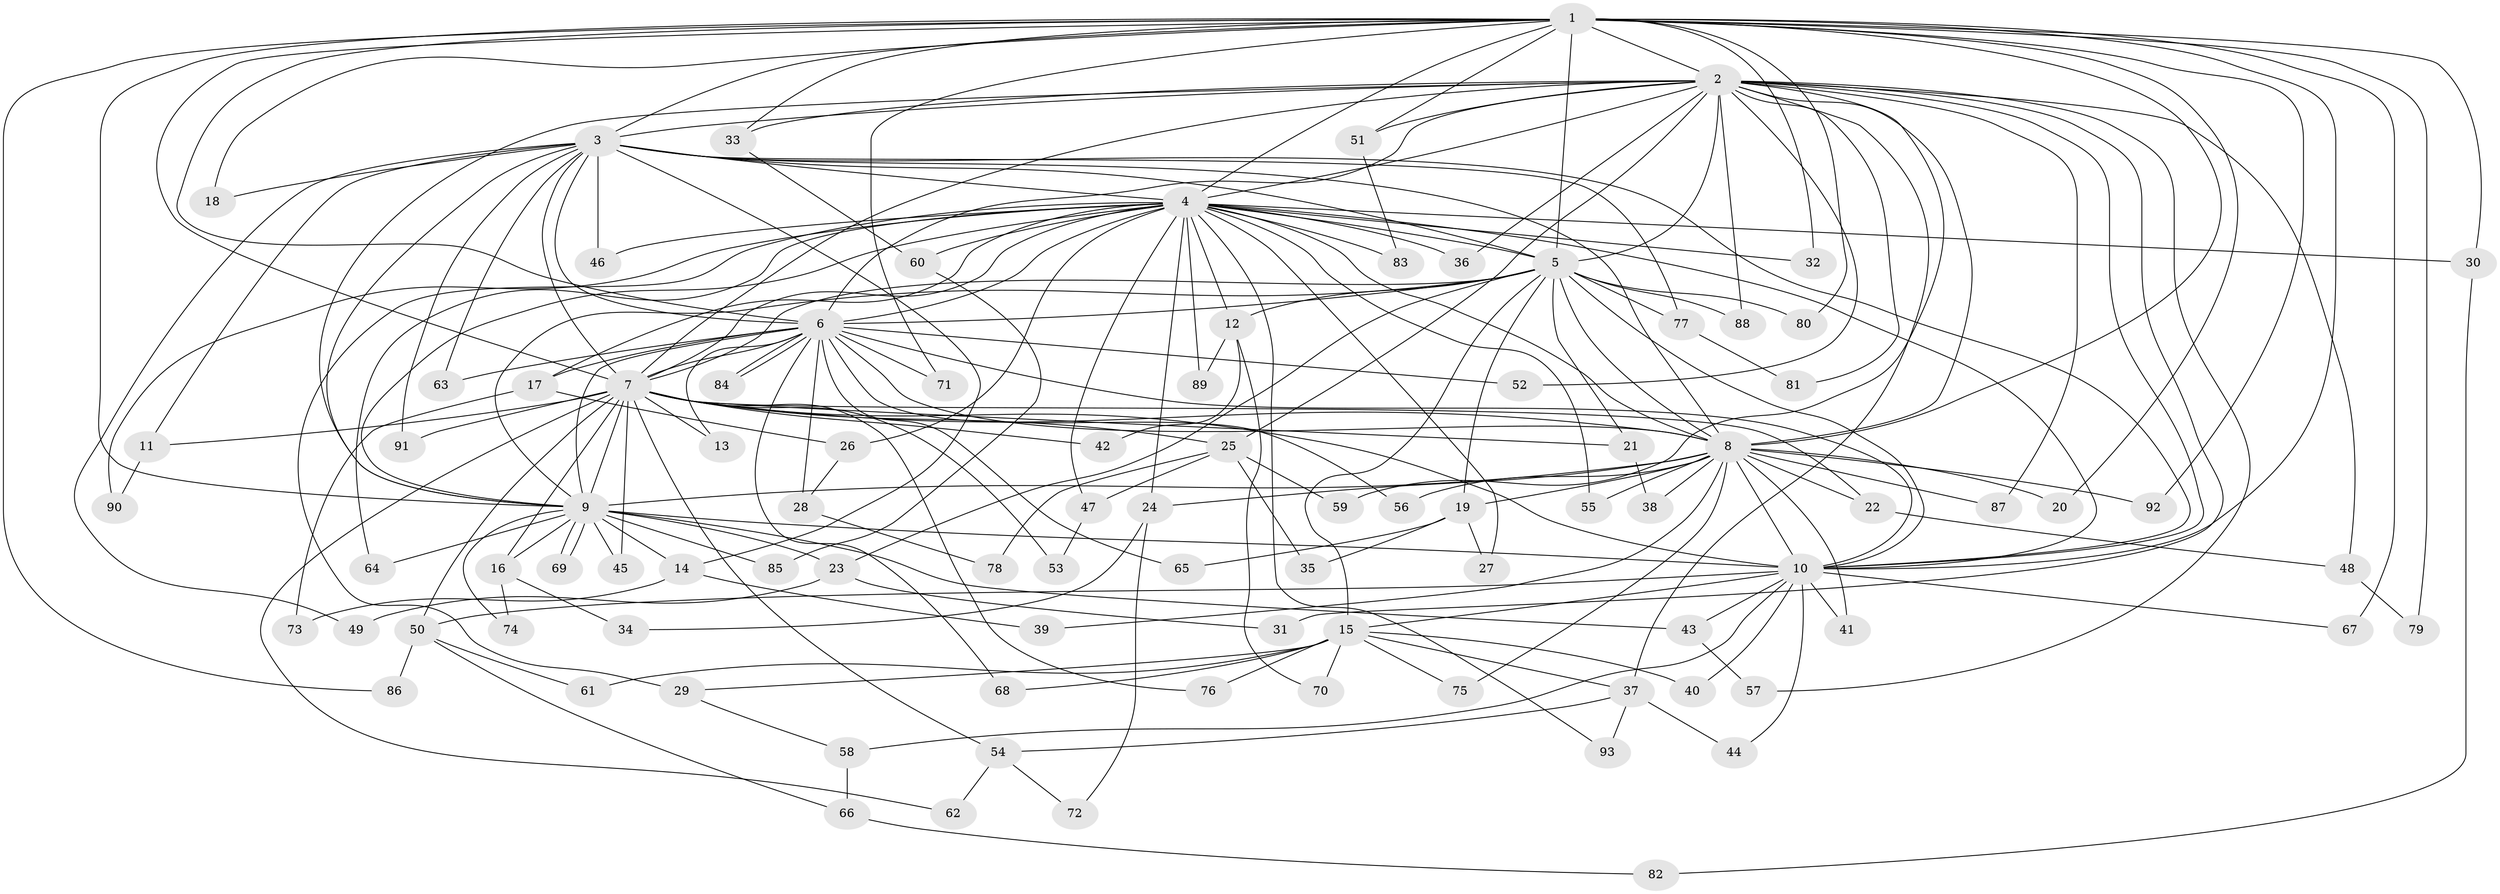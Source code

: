 // coarse degree distribution, {20: 0.0273972602739726, 24: 0.0136986301369863, 23: 0.0136986301369863, 17: 0.0273972602739726, 19: 0.0136986301369863, 21: 0.0136986301369863, 15: 0.0136986301369863, 3: 0.1643835616438356, 2: 0.547945205479452, 4: 0.0821917808219178, 12: 0.0136986301369863, 6: 0.0136986301369863, 5: 0.0136986301369863, 1: 0.0410958904109589}
// Generated by graph-tools (version 1.1) at 2025/23/03/03/25 07:23:42]
// undirected, 93 vertices, 211 edges
graph export_dot {
graph [start="1"]
  node [color=gray90,style=filled];
  1;
  2;
  3;
  4;
  5;
  6;
  7;
  8;
  9;
  10;
  11;
  12;
  13;
  14;
  15;
  16;
  17;
  18;
  19;
  20;
  21;
  22;
  23;
  24;
  25;
  26;
  27;
  28;
  29;
  30;
  31;
  32;
  33;
  34;
  35;
  36;
  37;
  38;
  39;
  40;
  41;
  42;
  43;
  44;
  45;
  46;
  47;
  48;
  49;
  50;
  51;
  52;
  53;
  54;
  55;
  56;
  57;
  58;
  59;
  60;
  61;
  62;
  63;
  64;
  65;
  66;
  67;
  68;
  69;
  70;
  71;
  72;
  73;
  74;
  75;
  76;
  77;
  78;
  79;
  80;
  81;
  82;
  83;
  84;
  85;
  86;
  87;
  88;
  89;
  90;
  91;
  92;
  93;
  1 -- 2;
  1 -- 3;
  1 -- 4;
  1 -- 5;
  1 -- 6;
  1 -- 7;
  1 -- 8;
  1 -- 9;
  1 -- 10;
  1 -- 18;
  1 -- 20;
  1 -- 30;
  1 -- 32;
  1 -- 33;
  1 -- 51;
  1 -- 67;
  1 -- 71;
  1 -- 79;
  1 -- 80;
  1 -- 86;
  1 -- 92;
  2 -- 3;
  2 -- 4;
  2 -- 5;
  2 -- 6;
  2 -- 7;
  2 -- 8;
  2 -- 9;
  2 -- 10;
  2 -- 25;
  2 -- 31;
  2 -- 33;
  2 -- 36;
  2 -- 37;
  2 -- 48;
  2 -- 51;
  2 -- 52;
  2 -- 57;
  2 -- 59;
  2 -- 81;
  2 -- 87;
  2 -- 88;
  3 -- 4;
  3 -- 5;
  3 -- 6;
  3 -- 7;
  3 -- 8;
  3 -- 9;
  3 -- 10;
  3 -- 11;
  3 -- 14;
  3 -- 18;
  3 -- 46;
  3 -- 49;
  3 -- 63;
  3 -- 77;
  3 -- 91;
  4 -- 5;
  4 -- 6;
  4 -- 7;
  4 -- 8;
  4 -- 9;
  4 -- 10;
  4 -- 12;
  4 -- 17;
  4 -- 24;
  4 -- 26;
  4 -- 27;
  4 -- 29;
  4 -- 30;
  4 -- 32;
  4 -- 36;
  4 -- 46;
  4 -- 47;
  4 -- 55;
  4 -- 60;
  4 -- 64;
  4 -- 83;
  4 -- 89;
  4 -- 90;
  4 -- 93;
  5 -- 6;
  5 -- 7;
  5 -- 8;
  5 -- 9;
  5 -- 10;
  5 -- 12;
  5 -- 15;
  5 -- 19;
  5 -- 21;
  5 -- 23;
  5 -- 77;
  5 -- 80;
  5 -- 88;
  6 -- 7;
  6 -- 8;
  6 -- 9;
  6 -- 10;
  6 -- 13;
  6 -- 17;
  6 -- 28;
  6 -- 52;
  6 -- 56;
  6 -- 63;
  6 -- 65;
  6 -- 68;
  6 -- 71;
  6 -- 84;
  6 -- 84;
  7 -- 8;
  7 -- 9;
  7 -- 10;
  7 -- 11;
  7 -- 13;
  7 -- 16;
  7 -- 21;
  7 -- 22;
  7 -- 25;
  7 -- 42;
  7 -- 45;
  7 -- 50;
  7 -- 53;
  7 -- 54;
  7 -- 62;
  7 -- 76;
  7 -- 91;
  8 -- 9;
  8 -- 10;
  8 -- 19;
  8 -- 20;
  8 -- 22;
  8 -- 24;
  8 -- 38;
  8 -- 39;
  8 -- 41;
  8 -- 55;
  8 -- 56;
  8 -- 75;
  8 -- 87;
  8 -- 92;
  9 -- 10;
  9 -- 14;
  9 -- 16;
  9 -- 23;
  9 -- 43;
  9 -- 45;
  9 -- 64;
  9 -- 69;
  9 -- 69;
  9 -- 74;
  9 -- 85;
  10 -- 15;
  10 -- 40;
  10 -- 41;
  10 -- 43;
  10 -- 44;
  10 -- 50;
  10 -- 58;
  10 -- 67;
  11 -- 90;
  12 -- 42;
  12 -- 70;
  12 -- 89;
  14 -- 39;
  14 -- 73;
  15 -- 29;
  15 -- 37;
  15 -- 40;
  15 -- 61;
  15 -- 68;
  15 -- 70;
  15 -- 75;
  15 -- 76;
  16 -- 34;
  16 -- 74;
  17 -- 26;
  17 -- 73;
  19 -- 27;
  19 -- 35;
  19 -- 65;
  21 -- 38;
  22 -- 48;
  23 -- 31;
  23 -- 49;
  24 -- 34;
  24 -- 72;
  25 -- 35;
  25 -- 47;
  25 -- 59;
  25 -- 78;
  26 -- 28;
  28 -- 78;
  29 -- 58;
  30 -- 82;
  33 -- 60;
  37 -- 44;
  37 -- 54;
  37 -- 93;
  43 -- 57;
  47 -- 53;
  48 -- 79;
  50 -- 61;
  50 -- 66;
  50 -- 86;
  51 -- 83;
  54 -- 62;
  54 -- 72;
  58 -- 66;
  60 -- 85;
  66 -- 82;
  77 -- 81;
}
